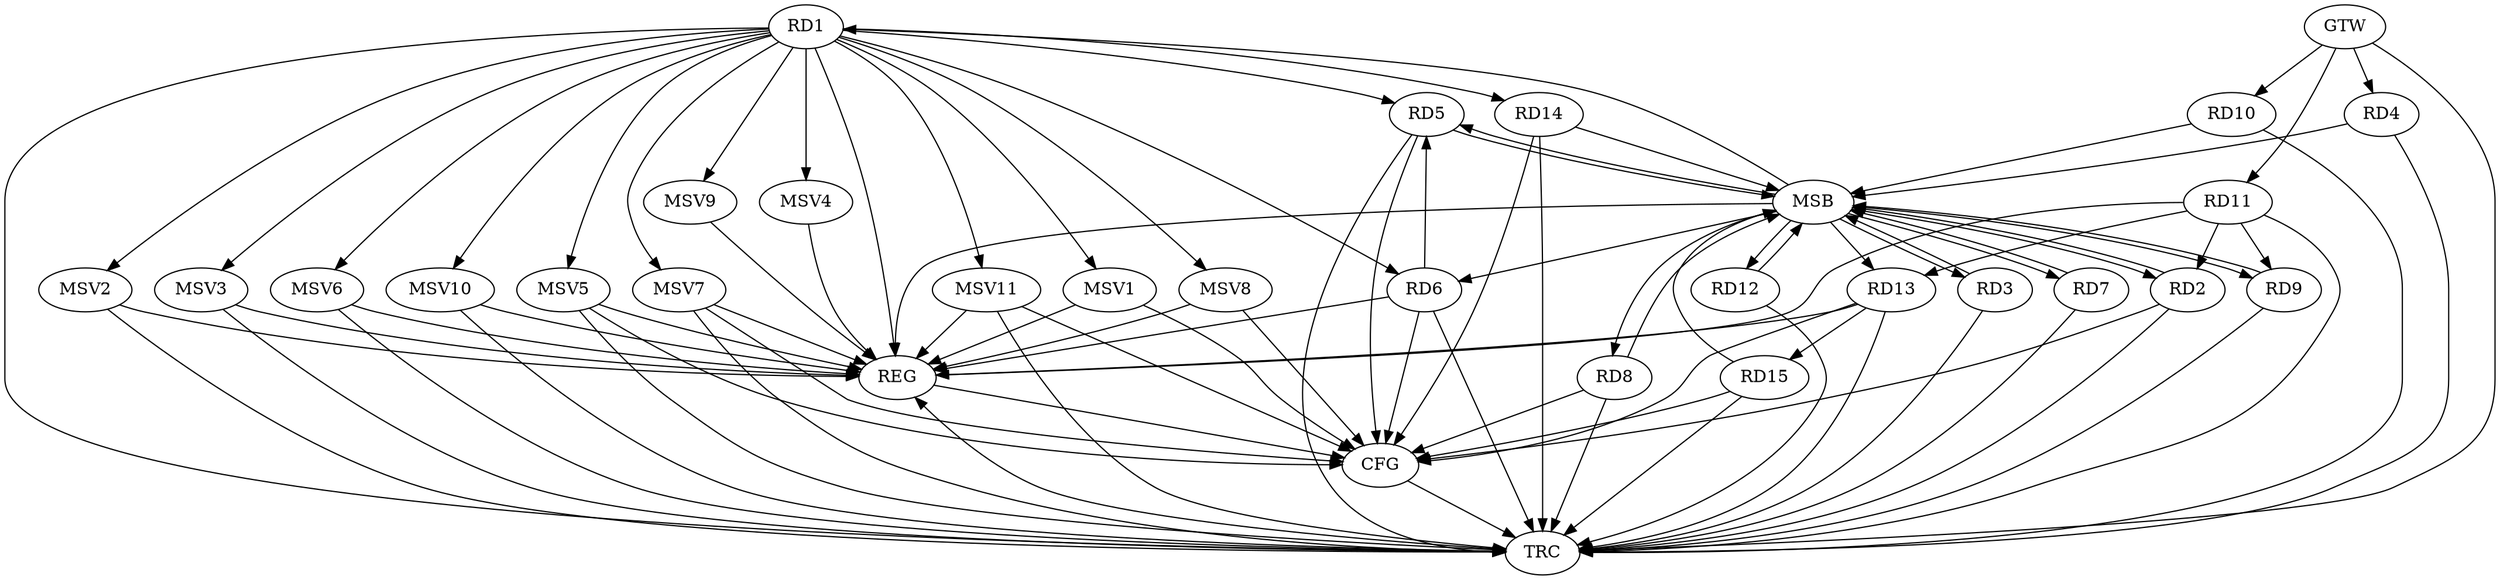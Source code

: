 strict digraph G {
  RD1 [ label="RD1" ];
  RD2 [ label="RD2" ];
  RD3 [ label="RD3" ];
  RD4 [ label="RD4" ];
  RD5 [ label="RD5" ];
  RD6 [ label="RD6" ];
  RD7 [ label="RD7" ];
  RD8 [ label="RD8" ];
  RD9 [ label="RD9" ];
  RD10 [ label="RD10" ];
  RD11 [ label="RD11" ];
  RD12 [ label="RD12" ];
  RD13 [ label="RD13" ];
  RD14 [ label="RD14" ];
  RD15 [ label="RD15" ];
  GTW [ label="GTW" ];
  REG [ label="REG" ];
  MSB [ label="MSB" ];
  CFG [ label="CFG" ];
  TRC [ label="TRC" ];
  MSV1 [ label="MSV1" ];
  MSV2 [ label="MSV2" ];
  MSV3 [ label="MSV3" ];
  MSV4 [ label="MSV4" ];
  MSV5 [ label="MSV5" ];
  MSV6 [ label="MSV6" ];
  MSV7 [ label="MSV7" ];
  MSV8 [ label="MSV8" ];
  MSV9 [ label="MSV9" ];
  MSV10 [ label="MSV10" ];
  MSV11 [ label="MSV11" ];
  RD1 -> RD5;
  RD1 -> RD6;
  RD1 -> RD14;
  RD11 -> RD2;
  RD6 -> RD5;
  RD11 -> RD9;
  RD11 -> RD13;
  RD13 -> RD15;
  GTW -> RD4;
  GTW -> RD10;
  GTW -> RD11;
  RD1 -> REG;
  RD6 -> REG;
  RD11 -> REG;
  RD13 -> REG;
  RD2 -> MSB;
  MSB -> RD7;
  MSB -> REG;
  RD3 -> MSB;
  MSB -> RD6;
  MSB -> RD8;
  MSB -> RD13;
  RD4 -> MSB;
  RD5 -> MSB;
  RD7 -> MSB;
  MSB -> RD12;
  RD8 -> MSB;
  RD9 -> MSB;
  MSB -> RD2;
  RD10 -> MSB;
  MSB -> RD3;
  MSB -> RD9;
  RD12 -> MSB;
  MSB -> RD1;
  RD14 -> MSB;
  RD15 -> MSB;
  MSB -> RD5;
  RD6 -> CFG;
  RD15 -> CFG;
  RD8 -> CFG;
  RD2 -> CFG;
  RD13 -> CFG;
  RD14 -> CFG;
  RD5 -> CFG;
  REG -> CFG;
  RD1 -> TRC;
  RD2 -> TRC;
  RD3 -> TRC;
  RD4 -> TRC;
  RD5 -> TRC;
  RD6 -> TRC;
  RD7 -> TRC;
  RD8 -> TRC;
  RD9 -> TRC;
  RD10 -> TRC;
  RD11 -> TRC;
  RD12 -> TRC;
  RD13 -> TRC;
  RD14 -> TRC;
  RD15 -> TRC;
  GTW -> TRC;
  CFG -> TRC;
  TRC -> REG;
  RD1 -> MSV1;
  MSV1 -> REG;
  MSV1 -> CFG;
  RD1 -> MSV2;
  MSV2 -> REG;
  MSV2 -> TRC;
  RD1 -> MSV3;
  MSV3 -> REG;
  MSV3 -> TRC;
  RD1 -> MSV4;
  RD1 -> MSV5;
  MSV4 -> REG;
  MSV5 -> REG;
  MSV5 -> TRC;
  MSV5 -> CFG;
  RD1 -> MSV6;
  RD1 -> MSV7;
  MSV6 -> REG;
  MSV6 -> TRC;
  MSV7 -> REG;
  MSV7 -> TRC;
  MSV7 -> CFG;
  RD1 -> MSV8;
  MSV8 -> REG;
  MSV8 -> CFG;
  RD1 -> MSV9;
  MSV9 -> REG;
  RD1 -> MSV10;
  MSV10 -> REG;
  MSV10 -> TRC;
  RD1 -> MSV11;
  MSV11 -> REG;
  MSV11 -> TRC;
  MSV11 -> CFG;
}
